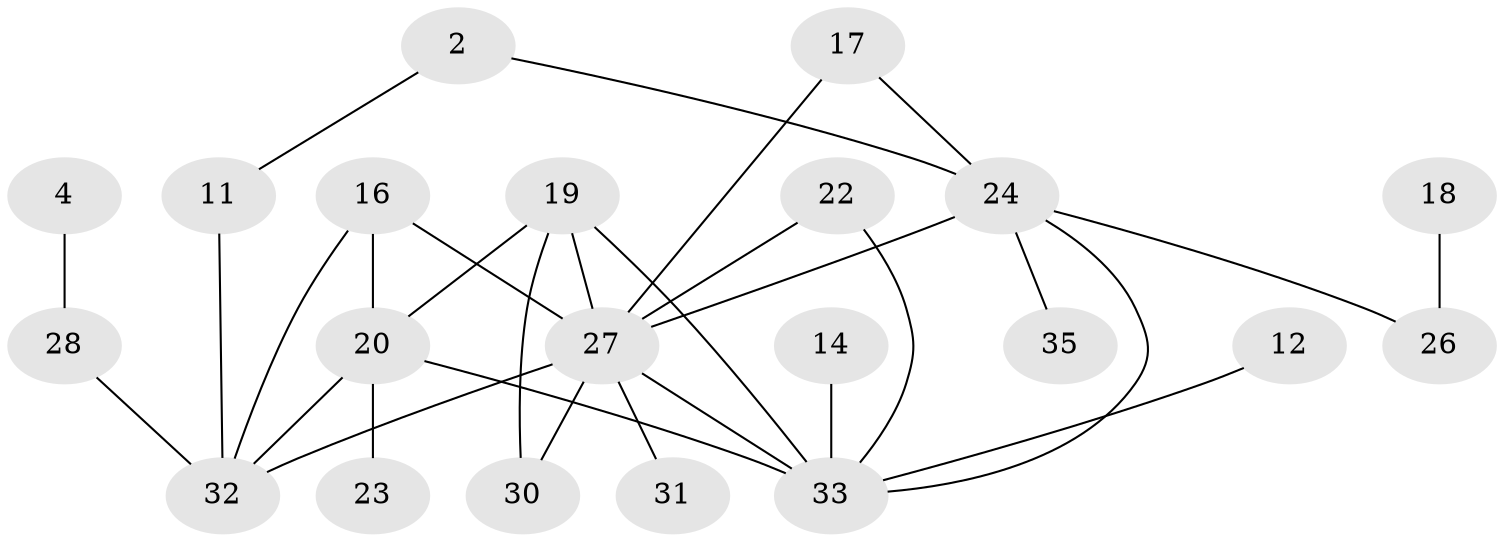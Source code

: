 // original degree distribution, {1: 0.3230769230769231, 2: 0.18461538461538463, 3: 0.2, 5: 0.03076923076923077, 0: 0.16923076923076924, 4: 0.06153846153846154, 7: 0.03076923076923077}
// Generated by graph-tools (version 1.1) at 2025/25/03/09/25 03:25:13]
// undirected, 21 vertices, 30 edges
graph export_dot {
graph [start="1"]
  node [color=gray90,style=filled];
  2;
  4;
  11;
  12;
  14;
  16;
  17;
  18;
  19;
  20;
  22;
  23;
  24;
  26;
  27;
  28;
  30;
  31;
  32;
  33;
  35;
  2 -- 11 [weight=1.0];
  2 -- 24 [weight=1.0];
  4 -- 28 [weight=1.0];
  11 -- 32 [weight=1.0];
  12 -- 33 [weight=2.0];
  14 -- 33 [weight=1.0];
  16 -- 20 [weight=1.0];
  16 -- 27 [weight=1.0];
  16 -- 32 [weight=1.0];
  17 -- 24 [weight=1.0];
  17 -- 27 [weight=1.0];
  18 -- 26 [weight=1.0];
  19 -- 20 [weight=1.0];
  19 -- 27 [weight=1.0];
  19 -- 30 [weight=1.0];
  19 -- 33 [weight=1.0];
  20 -- 23 [weight=1.0];
  20 -- 32 [weight=1.0];
  20 -- 33 [weight=1.0];
  22 -- 27 [weight=1.0];
  22 -- 33 [weight=1.0];
  24 -- 26 [weight=1.0];
  24 -- 27 [weight=1.0];
  24 -- 33 [weight=1.0];
  24 -- 35 [weight=1.0];
  27 -- 30 [weight=1.0];
  27 -- 31 [weight=1.0];
  27 -- 32 [weight=1.0];
  27 -- 33 [weight=2.0];
  28 -- 32 [weight=1.0];
}
